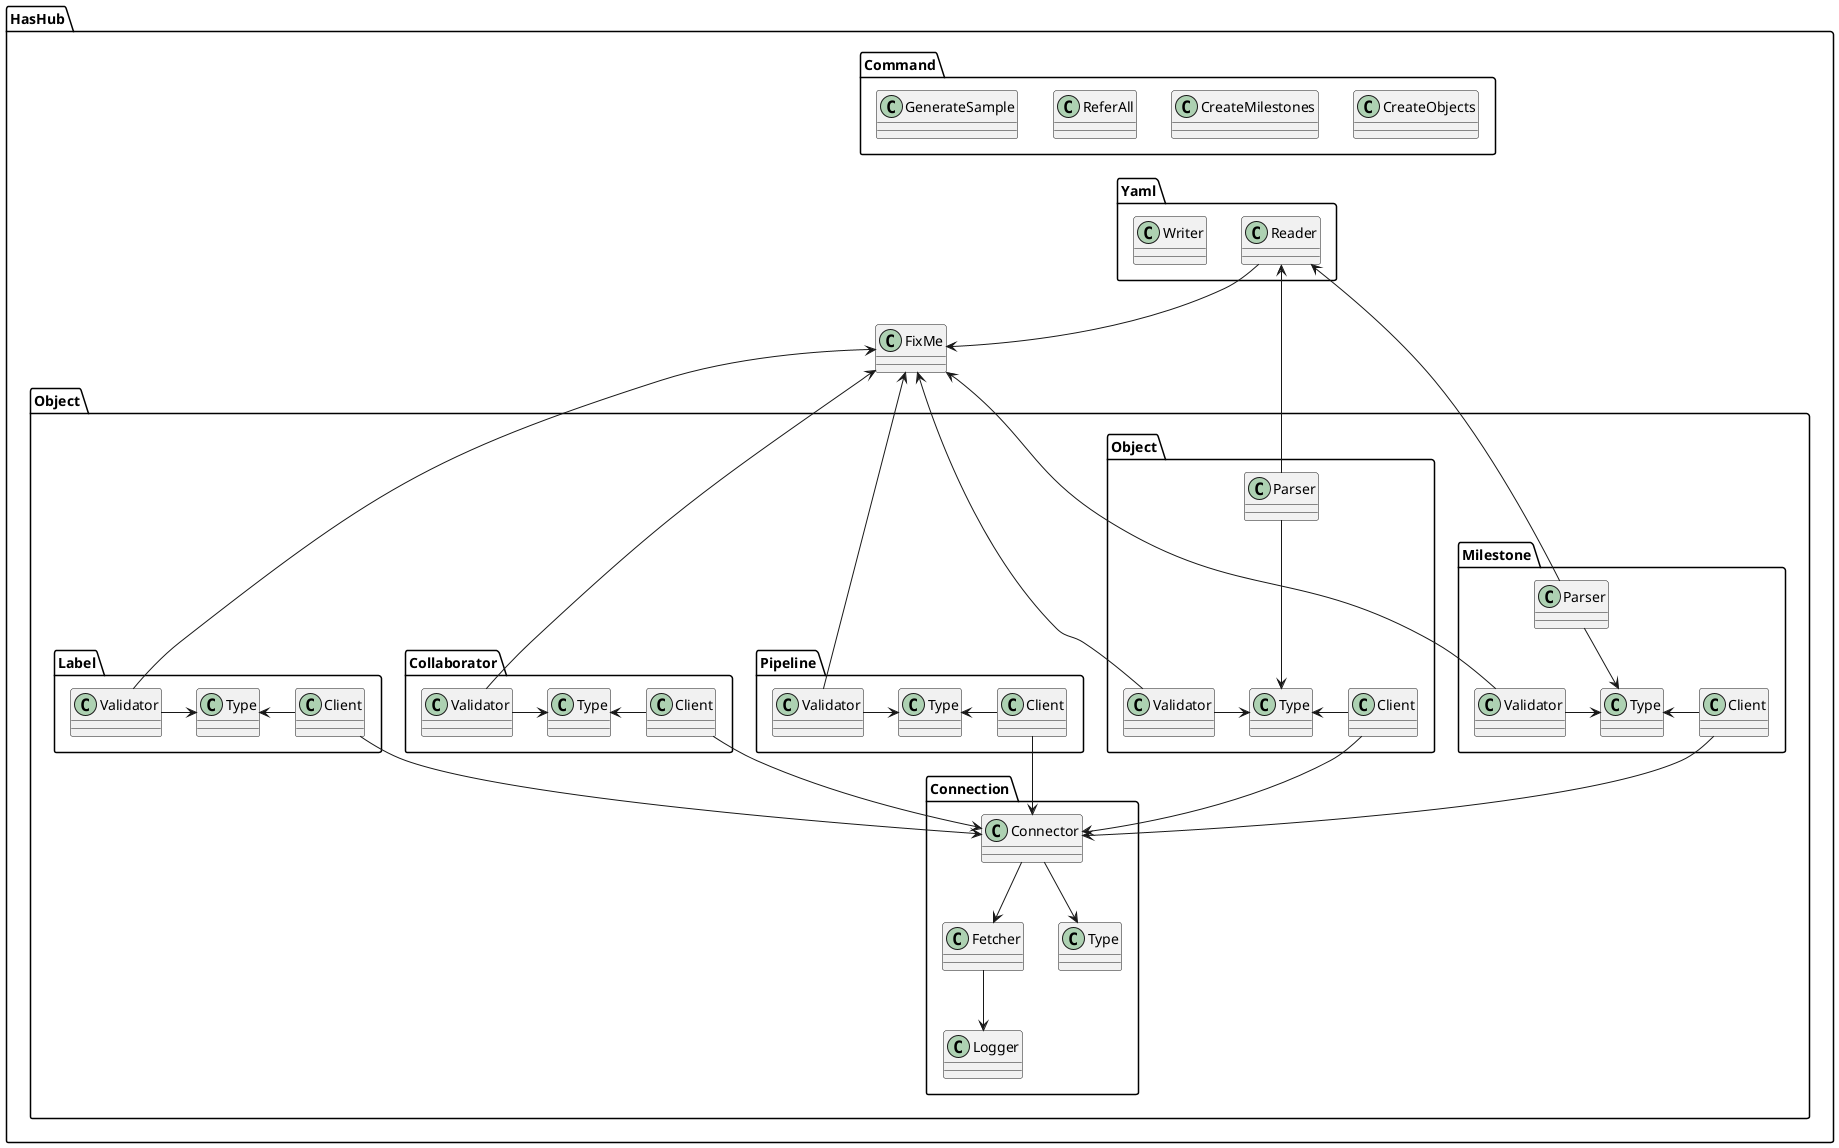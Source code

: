 @startuml

namespace HasHub {
  namespace Command {
    class CreateObjects
    class CreateMilestones
    class ReferAll
    class GenerateSample
  }
  namespace Object {
    namespace Connection {
      class Connector
      class Fetcher
      class Type
      class Logger
      Connector -d-> Fetcher
      Connector -d-> Type
      Fetcher -d-> Logger
    }
    namespace Object {
      class Validator
      class Client
      class Type
      class Parser
      Validator -r-> Type
      Client -l-> Type
      Parser -d--> Type
    }
    namespace Milestone {
      class Validator
      class Client
      class Type
      class Parser
      Validator -r-> Type
      Client -l-> Type
      Parser -d-> Type
    }
    namespace Label {
      class Validator
      class Client
      class Type
      Validator -r-> Type
      Client -l-> Type
    }
    namespace Collaborator {
      class Validator
      class Client
      class Type
      Validator -r-> Type
      Client -l-> Type
    }
    namespace Pipeline {
      class Validator
      class Client
      class Type
      Validator -r-> Type
      Client -l-> Type
    }
  }
  class FixMe
  namespace Yaml {
    class Reader
    class Writer
  }
}

HasHub.Object.Object.Client -d-> HasHub.Object.Connection.Connector
HasHub.Object.Milestone.Client -d-> HasHub.Object.Connection.Connector
HasHub.Object.Label.Client -d-> HasHub.Object.Connection.Connector
HasHub.Object.Collaborator.Client -d-> HasHub.Object.Connection.Connector
HasHub.Object.Pipeline.Client -d-> HasHub.Object.Connection.Connector

HasHub.Object.Object.Validator -u> HasHub.FixMe
HasHub.Object.Milestone.Validator -u-> HasHub.FixMe
HasHub.Object.Label.Validator -u-> HasHub.FixMe
HasHub.Object.Collaborator.Validator -u---> HasHub.FixMe
HasHub.Object.Pipeline.Validator -u-> HasHub.FixMe

HasHub.Object.Object.Parser -u> HasHub.Yaml.Reader
HasHub.Object.Milestone.Parser -u---> HasHub.Yaml.Reader

HasHub.Yaml.Reader -d-> HasHub.FixMe

HasHub.Command.CreateObjects -[hidden]d-> HasHub.Yaml.Writer
HasHub.Command.CreateMilestones -[hidden]d-> HasHub.Yaml.Writer
HasHub.Command.ReferAll -[hidden]d-> HasHub.Yaml.Writer
HasHub.Command.GenerateSample -[hidden]d-> HasHub.Yaml.Writer

@enduml